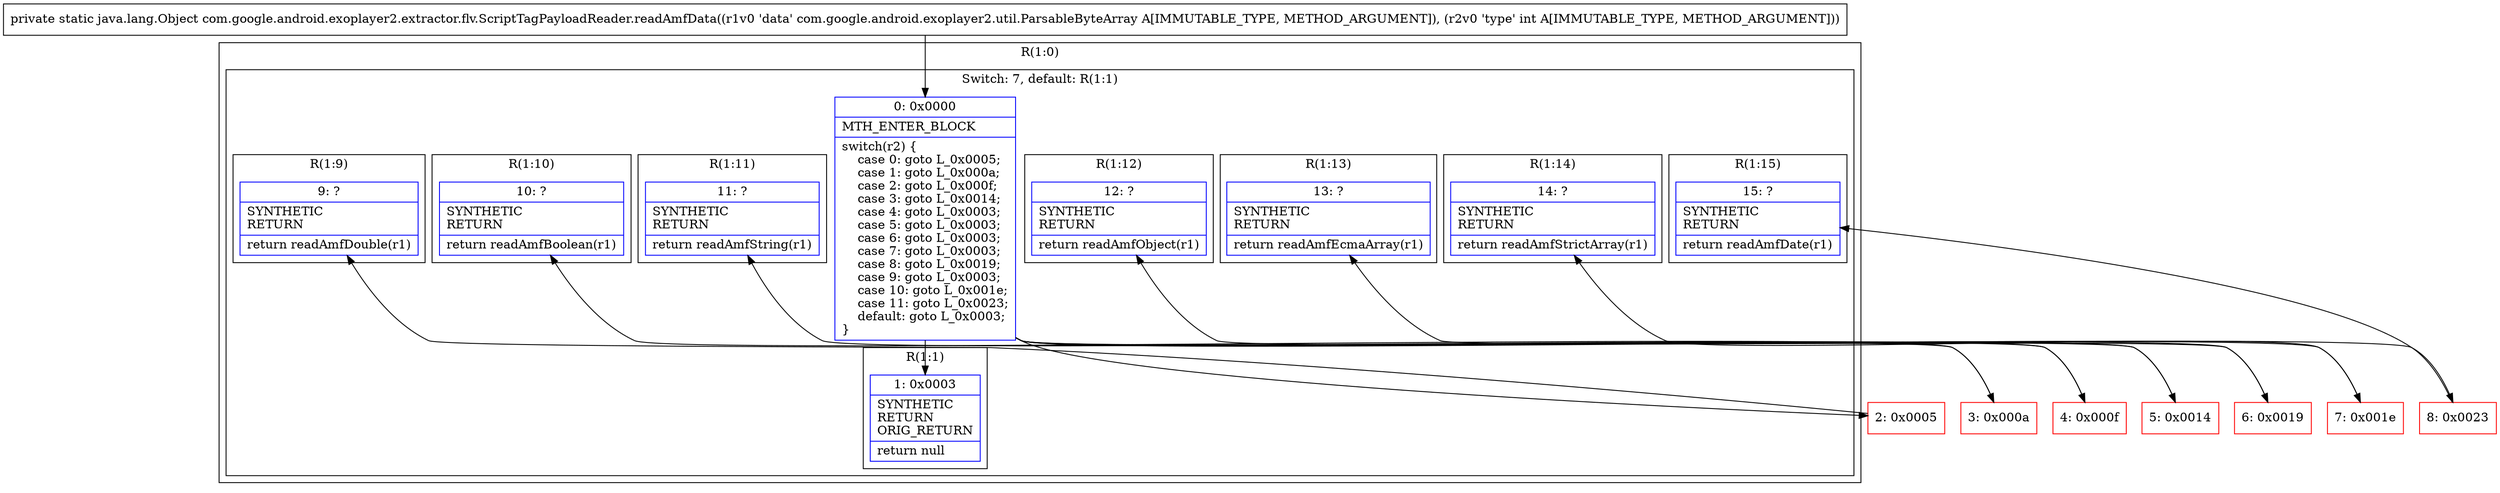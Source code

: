 digraph "CFG forcom.google.android.exoplayer2.extractor.flv.ScriptTagPayloadReader.readAmfData(Lcom\/google\/android\/exoplayer2\/util\/ParsableByteArray;I)Ljava\/lang\/Object;" {
subgraph cluster_Region_188658283 {
label = "R(1:0)";
node [shape=record,color=blue];
subgraph cluster_SwitchRegion_198520390 {
label = "Switch: 7, default: R(1:1)";
node [shape=record,color=blue];
Node_0 [shape=record,label="{0\:\ 0x0000|MTH_ENTER_BLOCK\l|switch(r2) \{\l    case 0: goto L_0x0005;\l    case 1: goto L_0x000a;\l    case 2: goto L_0x000f;\l    case 3: goto L_0x0014;\l    case 4: goto L_0x0003;\l    case 5: goto L_0x0003;\l    case 6: goto L_0x0003;\l    case 7: goto L_0x0003;\l    case 8: goto L_0x0019;\l    case 9: goto L_0x0003;\l    case 10: goto L_0x001e;\l    case 11: goto L_0x0023;\l    default: goto L_0x0003;\l\}\l}"];
subgraph cluster_Region_1877707136 {
label = "R(1:9)";
node [shape=record,color=blue];
Node_9 [shape=record,label="{9\:\ ?|SYNTHETIC\lRETURN\l|return readAmfDouble(r1)\l}"];
}
subgraph cluster_Region_2030900617 {
label = "R(1:10)";
node [shape=record,color=blue];
Node_10 [shape=record,label="{10\:\ ?|SYNTHETIC\lRETURN\l|return readAmfBoolean(r1)\l}"];
}
subgraph cluster_Region_123620649 {
label = "R(1:11)";
node [shape=record,color=blue];
Node_11 [shape=record,label="{11\:\ ?|SYNTHETIC\lRETURN\l|return readAmfString(r1)\l}"];
}
subgraph cluster_Region_635171994 {
label = "R(1:12)";
node [shape=record,color=blue];
Node_12 [shape=record,label="{12\:\ ?|SYNTHETIC\lRETURN\l|return readAmfObject(r1)\l}"];
}
subgraph cluster_Region_374332968 {
label = "R(1:13)";
node [shape=record,color=blue];
Node_13 [shape=record,label="{13\:\ ?|SYNTHETIC\lRETURN\l|return readAmfEcmaArray(r1)\l}"];
}
subgraph cluster_Region_125771829 {
label = "R(1:14)";
node [shape=record,color=blue];
Node_14 [shape=record,label="{14\:\ ?|SYNTHETIC\lRETURN\l|return readAmfStrictArray(r1)\l}"];
}
subgraph cluster_Region_1924989686 {
label = "R(1:15)";
node [shape=record,color=blue];
Node_15 [shape=record,label="{15\:\ ?|SYNTHETIC\lRETURN\l|return readAmfDate(r1)\l}"];
}
subgraph cluster_Region_137910047 {
label = "R(1:1)";
node [shape=record,color=blue];
Node_1 [shape=record,label="{1\:\ 0x0003|SYNTHETIC\lRETURN\lORIG_RETURN\l|return null\l}"];
}
}
}
Node_2 [shape=record,color=red,label="{2\:\ 0x0005}"];
Node_3 [shape=record,color=red,label="{3\:\ 0x000a}"];
Node_4 [shape=record,color=red,label="{4\:\ 0x000f}"];
Node_5 [shape=record,color=red,label="{5\:\ 0x0014}"];
Node_6 [shape=record,color=red,label="{6\:\ 0x0019}"];
Node_7 [shape=record,color=red,label="{7\:\ 0x001e}"];
Node_8 [shape=record,color=red,label="{8\:\ 0x0023}"];
MethodNode[shape=record,label="{private static java.lang.Object com.google.android.exoplayer2.extractor.flv.ScriptTagPayloadReader.readAmfData((r1v0 'data' com.google.android.exoplayer2.util.ParsableByteArray A[IMMUTABLE_TYPE, METHOD_ARGUMENT]), (r2v0 'type' int A[IMMUTABLE_TYPE, METHOD_ARGUMENT])) }"];
MethodNode -> Node_0;
Node_0 -> Node_1;
Node_0 -> Node_2;
Node_0 -> Node_3;
Node_0 -> Node_4;
Node_0 -> Node_5;
Node_0 -> Node_6;
Node_0 -> Node_7;
Node_0 -> Node_8;
Node_2 -> Node_9;
Node_3 -> Node_10;
Node_4 -> Node_11;
Node_5 -> Node_12;
Node_6 -> Node_13;
Node_7 -> Node_14;
Node_8 -> Node_15;
}

